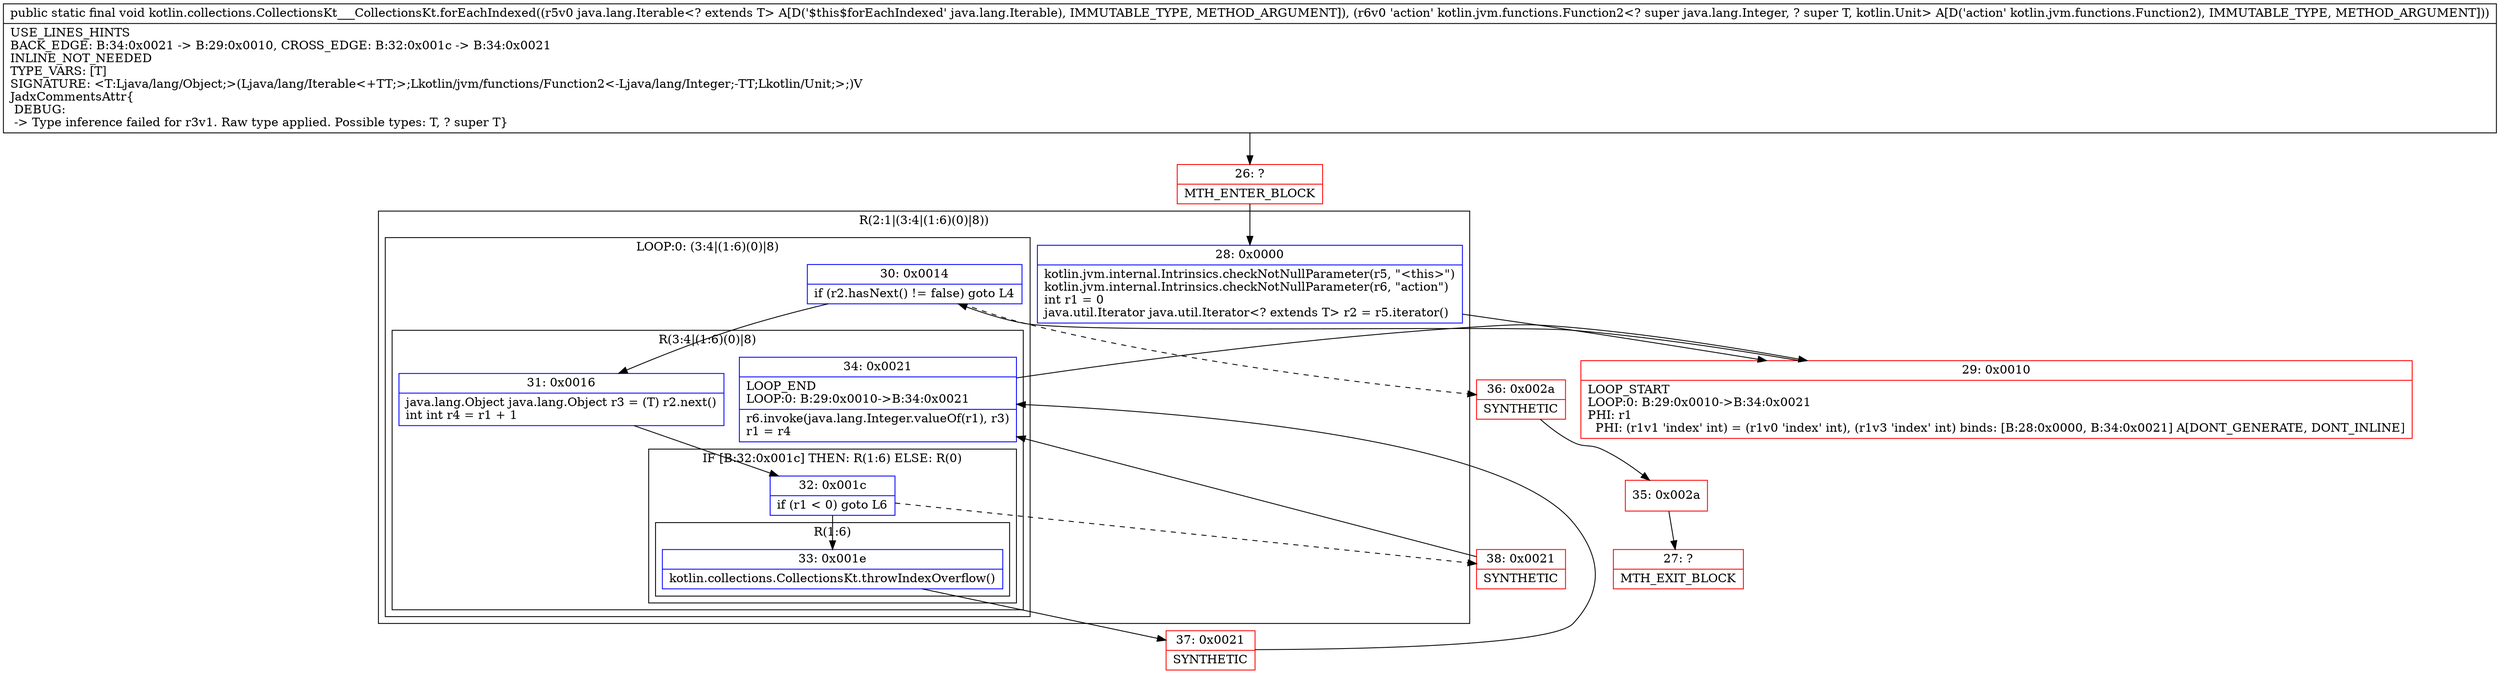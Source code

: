 digraph "CFG forkotlin.collections.CollectionsKt___CollectionsKt.forEachIndexed(Ljava\/lang\/Iterable;Lkotlin\/jvm\/functions\/Function2;)V" {
subgraph cluster_Region_1018010337 {
label = "R(2:1|(3:4|(1:6)(0)|8))";
node [shape=record,color=blue];
Node_28 [shape=record,label="{28\:\ 0x0000|kotlin.jvm.internal.Intrinsics.checkNotNullParameter(r5, \"\<this\>\")\lkotlin.jvm.internal.Intrinsics.checkNotNullParameter(r6, \"action\")\lint r1 = 0\ljava.util.Iterator java.util.Iterator\<? extends T\> r2 = r5.iterator()\l}"];
subgraph cluster_LoopRegion_62300228 {
label = "LOOP:0: (3:4|(1:6)(0)|8)";
node [shape=record,color=blue];
Node_30 [shape=record,label="{30\:\ 0x0014|if (r2.hasNext() != false) goto L4\l}"];
subgraph cluster_Region_755698165 {
label = "R(3:4|(1:6)(0)|8)";
node [shape=record,color=blue];
Node_31 [shape=record,label="{31\:\ 0x0016|java.lang.Object java.lang.Object r3 = (T) r2.next()\lint int r4 = r1 + 1\l}"];
subgraph cluster_IfRegion_1498045900 {
label = "IF [B:32:0x001c] THEN: R(1:6) ELSE: R(0)";
node [shape=record,color=blue];
Node_32 [shape=record,label="{32\:\ 0x001c|if (r1 \< 0) goto L6\l}"];
subgraph cluster_Region_1036010675 {
label = "R(1:6)";
node [shape=record,color=blue];
Node_33 [shape=record,label="{33\:\ 0x001e|kotlin.collections.CollectionsKt.throwIndexOverflow()\l}"];
}
subgraph cluster_Region_515823518 {
label = "R(0)";
node [shape=record,color=blue];
}
}
Node_34 [shape=record,label="{34\:\ 0x0021|LOOP_END\lLOOP:0: B:29:0x0010\-\>B:34:0x0021\l|r6.invoke(java.lang.Integer.valueOf(r1), r3)\lr1 = r4\l}"];
}
}
}
Node_26 [shape=record,color=red,label="{26\:\ ?|MTH_ENTER_BLOCK\l}"];
Node_29 [shape=record,color=red,label="{29\:\ 0x0010|LOOP_START\lLOOP:0: B:29:0x0010\-\>B:34:0x0021\lPHI: r1 \l  PHI: (r1v1 'index' int) = (r1v0 'index' int), (r1v3 'index' int) binds: [B:28:0x0000, B:34:0x0021] A[DONT_GENERATE, DONT_INLINE]\l}"];
Node_37 [shape=record,color=red,label="{37\:\ 0x0021|SYNTHETIC\l}"];
Node_38 [shape=record,color=red,label="{38\:\ 0x0021|SYNTHETIC\l}"];
Node_36 [shape=record,color=red,label="{36\:\ 0x002a|SYNTHETIC\l}"];
Node_35 [shape=record,color=red,label="{35\:\ 0x002a}"];
Node_27 [shape=record,color=red,label="{27\:\ ?|MTH_EXIT_BLOCK\l}"];
MethodNode[shape=record,label="{public static final void kotlin.collections.CollectionsKt___CollectionsKt.forEachIndexed((r5v0 java.lang.Iterable\<? extends T\> A[D('$this$forEachIndexed' java.lang.Iterable), IMMUTABLE_TYPE, METHOD_ARGUMENT]), (r6v0 'action' kotlin.jvm.functions.Function2\<? super java.lang.Integer, ? super T, kotlin.Unit\> A[D('action' kotlin.jvm.functions.Function2), IMMUTABLE_TYPE, METHOD_ARGUMENT]))  | USE_LINES_HINTS\lBACK_EDGE: B:34:0x0021 \-\> B:29:0x0010, CROSS_EDGE: B:32:0x001c \-\> B:34:0x0021\lINLINE_NOT_NEEDED\lTYPE_VARS: [T]\lSIGNATURE: \<T:Ljava\/lang\/Object;\>(Ljava\/lang\/Iterable\<+TT;\>;Lkotlin\/jvm\/functions\/Function2\<\-Ljava\/lang\/Integer;\-TT;Lkotlin\/Unit;\>;)V\lJadxCommentsAttr\{\l DEBUG: \l \-\> Type inference failed for r3v1. Raw type applied. Possible types: T, ? super T\}\l}"];
MethodNode -> Node_26;Node_28 -> Node_29;
Node_30 -> Node_31;
Node_30 -> Node_36[style=dashed];
Node_31 -> Node_32;
Node_32 -> Node_33;
Node_32 -> Node_38[style=dashed];
Node_33 -> Node_37;
Node_34 -> Node_29;
Node_26 -> Node_28;
Node_29 -> Node_30;
Node_37 -> Node_34;
Node_38 -> Node_34;
Node_36 -> Node_35;
Node_35 -> Node_27;
}

